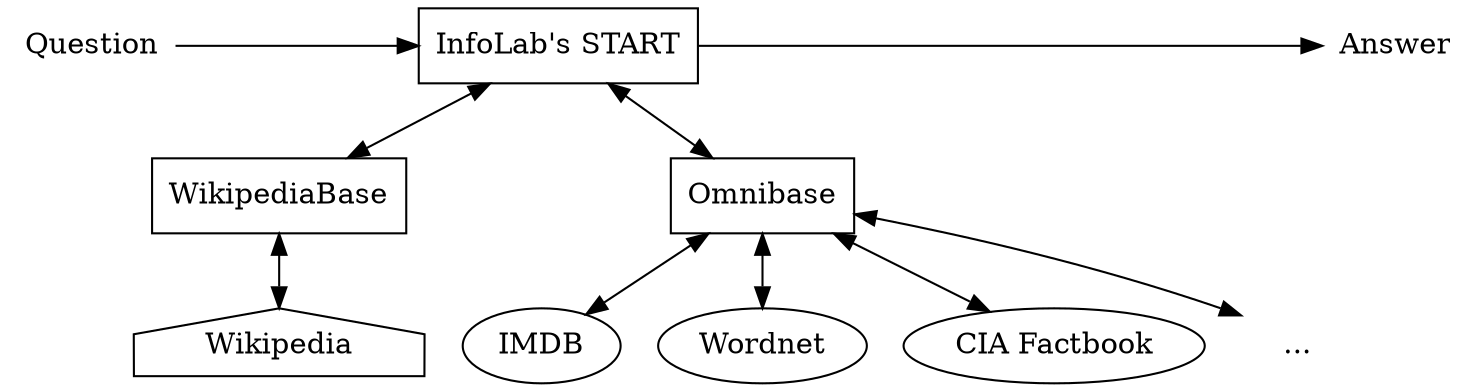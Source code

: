 digraph G {
        question [shape=plaintext, label="Question",group=s];
        answer [shape=plaintext, label="Answer",group=t];
        start [shape=box, label="InfoLab's START", rank=max];
        omnibase [shape=box, label="Omnibase",group=o];
        wikipediabase [shape=box, label="WikipediaBase",group=w];
        imdb [label="IMDB", group=o];
        cia [label="CIA Factbook",group=o];
        wordnet [label="Wordnet",group=o];
        etc [shape=plaintext, label="...",group=o];
        wikipedia [shape=house, label="Wikipedia", group=w];

        // Arrows
        question -> start -> answer;
        start->{wikipediabase;omnibase;}[dir=both];
        wikipediabase -> wikipedia[dir=both];
        omnibase -> {imdb;wordnet;cia;etc}[dir=both];

        // Implicit orderings
        {rank=same; question; answer; start;}
        {rank=same
                ls2[style=invis,shape=point,group=s];
                omnibase; wikipediabase;
                lt2[style=invis,shape=point,group=t]}
        {rank=same
                ls3[style=invis,shape=point,group=s];
                wikipedia, imdb wordnet; cia; etc;
                lt3[style=invis,shape=point,group=t];
        }

        edge[style=invis]
        question->ls2->ls3;
        answer->lt2->lt3;
        ls2->wikipediabase -> omnibase->ls2;
        ls3->wikipedia -> imdb -> wordnet -> cia -> etc->ls3;
}
